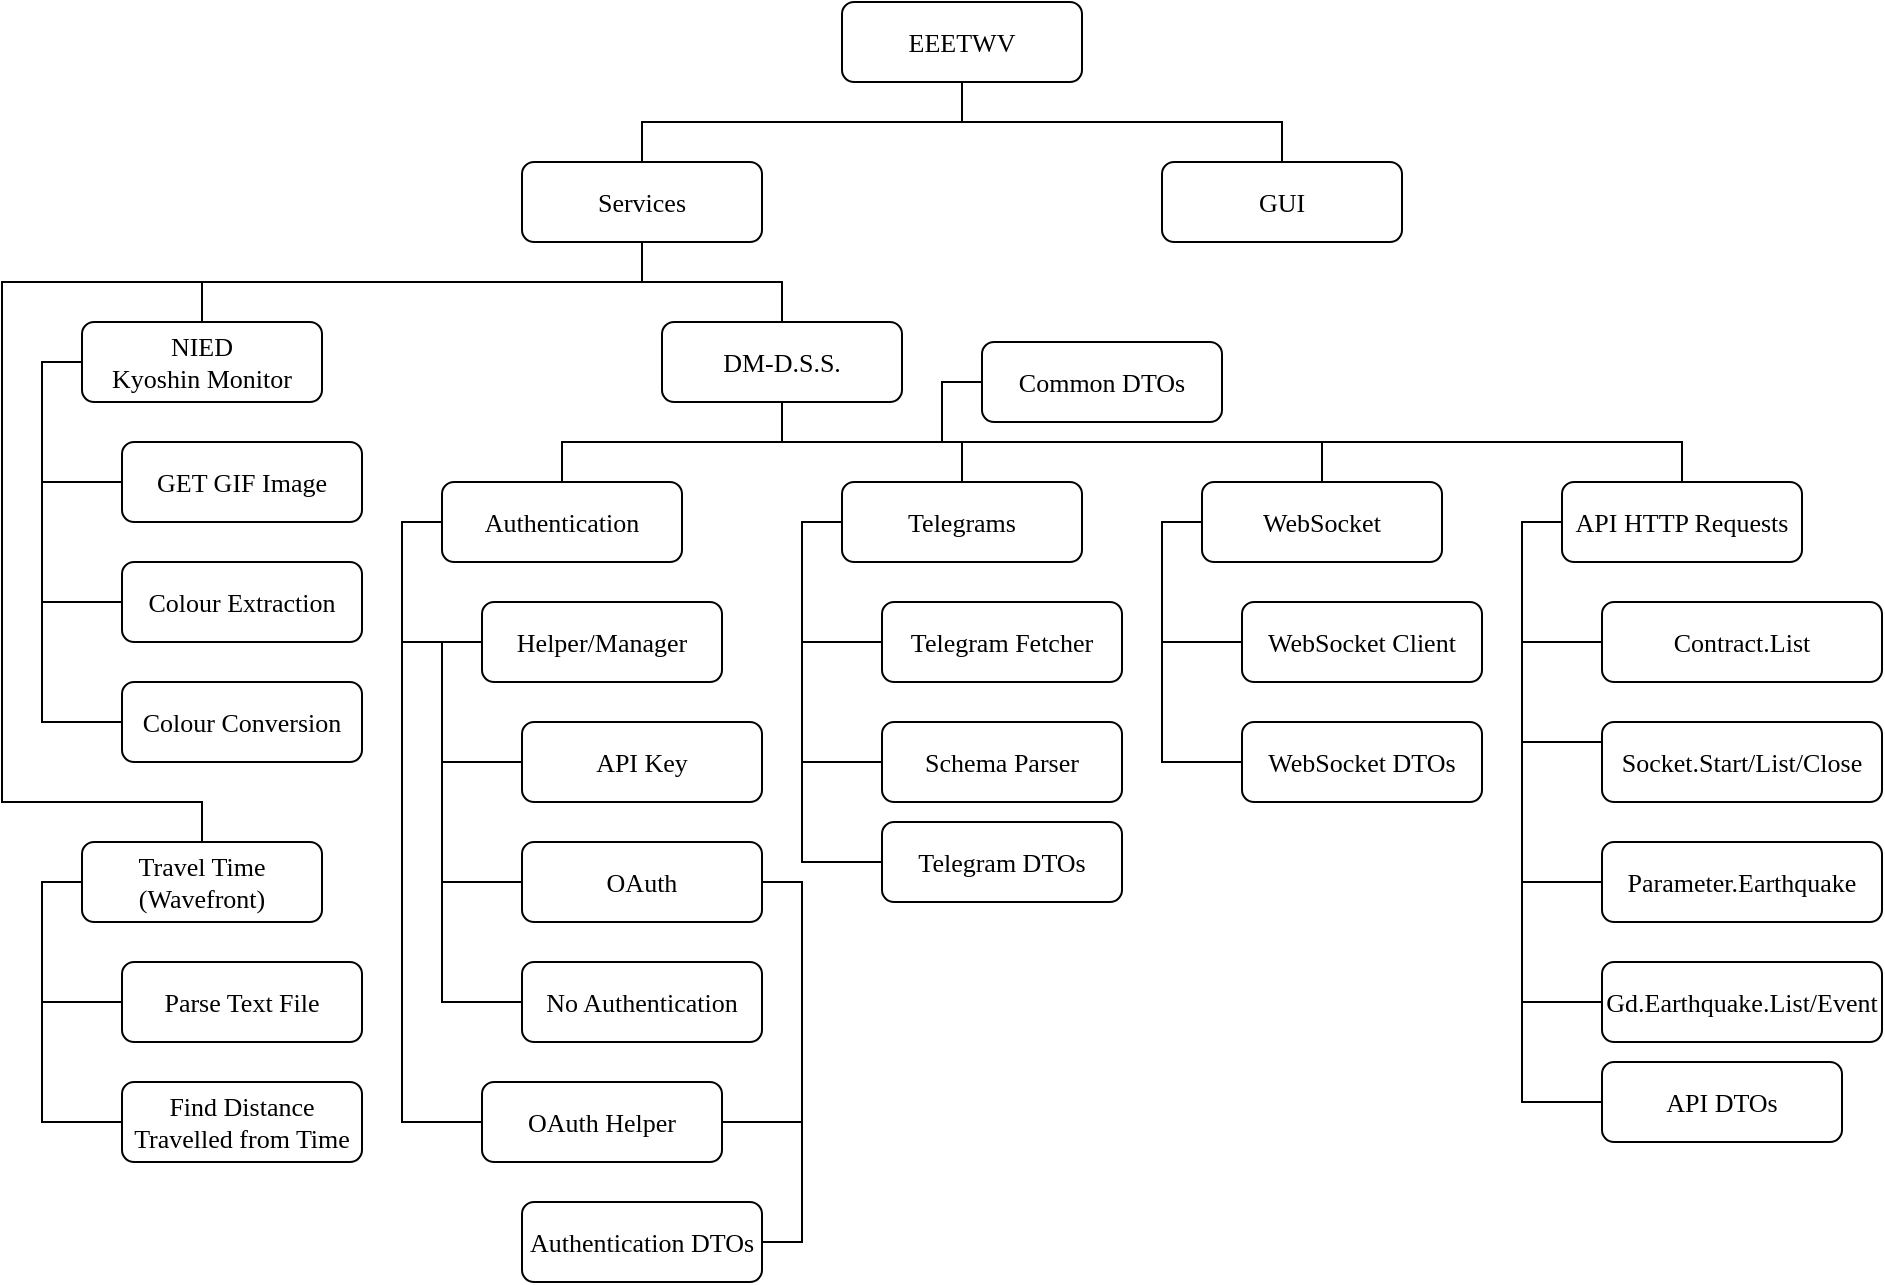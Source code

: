 <mxfile version="26.0.16">
  <diagram name="Page-1" id="eFVO6PPTAemuELiHzvEy">
    <mxGraphModel dx="1257" dy="923" grid="1" gridSize="10" guides="1" tooltips="1" connect="1" arrows="1" fold="1" page="1" pageScale="1" pageWidth="1169" pageHeight="827" math="0" shadow="0">
      <root>
        <mxCell id="0" />
        <mxCell id="1" parent="0" />
        <mxCell id="p5hKiyaJYvkIPfFwVbu1-15" style="edgeStyle=orthogonalEdgeStyle;rounded=0;orthogonalLoop=1;jettySize=auto;html=1;exitX=0.5;exitY=1;exitDx=0;exitDy=0;entryX=0.5;entryY=0;entryDx=0;entryDy=0;endArrow=none;endFill=0;fontSize=13;" parent="1" source="p5hKiyaJYvkIPfFwVbu1-1" target="p5hKiyaJYvkIPfFwVbu1-2" edge="1">
          <mxGeometry relative="1" as="geometry" />
        </mxCell>
        <mxCell id="p5hKiyaJYvkIPfFwVbu1-41" style="edgeStyle=orthogonalEdgeStyle;rounded=0;orthogonalLoop=1;jettySize=auto;html=1;exitX=0.5;exitY=1;exitDx=0;exitDy=0;entryX=0.5;entryY=0;entryDx=0;entryDy=0;endArrow=none;endFill=0;fontSize=13;" parent="1" source="p5hKiyaJYvkIPfFwVbu1-1" target="p5hKiyaJYvkIPfFwVbu1-39" edge="1">
          <mxGeometry relative="1" as="geometry" />
        </mxCell>
        <mxCell id="p5hKiyaJYvkIPfFwVbu1-1" value="EEETWV" style="rounded=1;whiteSpace=wrap;html=1;fontFamily=STIX;fontSize=13;" parent="1" vertex="1">
          <mxGeometry x="440" y="40" width="120" height="40" as="geometry" />
        </mxCell>
        <mxCell id="p5hKiyaJYvkIPfFwVbu1-10" style="edgeStyle=orthogonalEdgeStyle;rounded=0;orthogonalLoop=1;jettySize=auto;html=1;exitX=0.5;exitY=1;exitDx=0;exitDy=0;entryX=0.5;entryY=0;entryDx=0;entryDy=0;endArrow=none;endFill=0;fontSize=13;" parent="1" source="p5hKiyaJYvkIPfFwVbu1-2" target="p5hKiyaJYvkIPfFwVbu1-3" edge="1">
          <mxGeometry relative="1" as="geometry" />
        </mxCell>
        <mxCell id="p5hKiyaJYvkIPfFwVbu1-11" style="edgeStyle=orthogonalEdgeStyle;rounded=0;orthogonalLoop=1;jettySize=auto;html=1;exitX=0.5;exitY=1;exitDx=0;exitDy=0;entryX=0.5;entryY=0;entryDx=0;entryDy=0;endArrow=none;endFill=0;fontSize=13;" parent="1" source="p5hKiyaJYvkIPfFwVbu1-2" target="p5hKiyaJYvkIPfFwVbu1-4" edge="1">
          <mxGeometry relative="1" as="geometry" />
        </mxCell>
        <mxCell id="pkaJBKpk_ZsOEP9_N791-32" style="edgeStyle=orthogonalEdgeStyle;rounded=0;orthogonalLoop=1;jettySize=auto;html=1;exitX=0.5;exitY=1;exitDx=0;exitDy=0;entryX=0.5;entryY=0;entryDx=0;entryDy=0;endArrow=none;startFill=0;" edge="1" parent="1" source="p5hKiyaJYvkIPfFwVbu1-2" target="pkaJBKpk_ZsOEP9_N791-31">
          <mxGeometry relative="1" as="geometry">
            <Array as="points">
              <mxPoint x="340" y="180" />
              <mxPoint x="20" y="180" />
              <mxPoint x="20" y="440" />
              <mxPoint x="120" y="440" />
            </Array>
          </mxGeometry>
        </mxCell>
        <mxCell id="p5hKiyaJYvkIPfFwVbu1-2" value="Services" style="rounded=1;whiteSpace=wrap;html=1;fontFamily=STIX;fontSize=13;" parent="1" vertex="1">
          <mxGeometry x="280" y="120" width="120" height="40" as="geometry" />
        </mxCell>
        <mxCell id="p5hKiyaJYvkIPfFwVbu1-12" style="edgeStyle=orthogonalEdgeStyle;rounded=0;orthogonalLoop=1;jettySize=auto;html=1;exitX=0;exitY=0.5;exitDx=0;exitDy=0;entryX=0;entryY=0.5;entryDx=0;entryDy=0;endArrow=none;endFill=0;fontSize=13;" parent="1" source="p5hKiyaJYvkIPfFwVbu1-3" target="p5hKiyaJYvkIPfFwVbu1-7" edge="1">
          <mxGeometry relative="1" as="geometry" />
        </mxCell>
        <mxCell id="p5hKiyaJYvkIPfFwVbu1-13" style="edgeStyle=orthogonalEdgeStyle;rounded=0;orthogonalLoop=1;jettySize=auto;html=1;exitX=0;exitY=0.5;exitDx=0;exitDy=0;entryX=0;entryY=0.5;entryDx=0;entryDy=0;endArrow=none;endFill=0;fontSize=13;" parent="1" source="p5hKiyaJYvkIPfFwVbu1-3" target="p5hKiyaJYvkIPfFwVbu1-8" edge="1">
          <mxGeometry relative="1" as="geometry" />
        </mxCell>
        <mxCell id="p5hKiyaJYvkIPfFwVbu1-14" style="edgeStyle=orthogonalEdgeStyle;rounded=0;orthogonalLoop=1;jettySize=auto;html=1;exitX=0;exitY=0.5;exitDx=0;exitDy=0;entryX=0;entryY=0.5;entryDx=0;entryDy=0;endArrow=none;endFill=0;fontSize=13;" parent="1" source="p5hKiyaJYvkIPfFwVbu1-3" target="p5hKiyaJYvkIPfFwVbu1-9" edge="1">
          <mxGeometry relative="1" as="geometry" />
        </mxCell>
        <mxCell id="p5hKiyaJYvkIPfFwVbu1-3" value="NIED&lt;div style=&quot;font-size: 13px;&quot;&gt;Kyoshin Monitor&lt;/div&gt;" style="rounded=1;whiteSpace=wrap;html=1;fontFamily=STIX;fontSize=13;" parent="1" vertex="1">
          <mxGeometry x="60" y="200" width="120" height="40" as="geometry" />
        </mxCell>
        <mxCell id="p5hKiyaJYvkIPfFwVbu1-16" style="edgeStyle=orthogonalEdgeStyle;rounded=0;orthogonalLoop=1;jettySize=auto;html=1;exitX=0.5;exitY=1;exitDx=0;exitDy=0;entryX=0.5;entryY=0;entryDx=0;entryDy=0;endArrow=none;endFill=0;fontSize=13;" parent="1" source="p5hKiyaJYvkIPfFwVbu1-4" target="p5hKiyaJYvkIPfFwVbu1-5" edge="1">
          <mxGeometry relative="1" as="geometry">
            <Array as="points">
              <mxPoint x="410" y="260" />
              <mxPoint x="860" y="260" />
            </Array>
          </mxGeometry>
        </mxCell>
        <mxCell id="p5hKiyaJYvkIPfFwVbu1-4" value="DM-D.S.S." style="rounded=1;whiteSpace=wrap;html=1;fontFamily=STIX;fontSize=13;" parent="1" vertex="1">
          <mxGeometry x="350" y="200" width="120" height="40" as="geometry" />
        </mxCell>
        <mxCell id="p5hKiyaJYvkIPfFwVbu1-21" style="edgeStyle=orthogonalEdgeStyle;rounded=0;orthogonalLoop=1;jettySize=auto;html=1;exitX=0;exitY=0.5;exitDx=0;exitDy=0;entryX=0;entryY=0.5;entryDx=0;entryDy=0;endArrow=none;endFill=0;fontSize=13;" parent="1" source="p5hKiyaJYvkIPfFwVbu1-5" target="p5hKiyaJYvkIPfFwVbu1-19" edge="1">
          <mxGeometry relative="1" as="geometry">
            <Array as="points">
              <mxPoint x="780" y="300" />
              <mxPoint x="780" y="360" />
            </Array>
          </mxGeometry>
        </mxCell>
        <mxCell id="p5hKiyaJYvkIPfFwVbu1-22" style="edgeStyle=orthogonalEdgeStyle;rounded=0;orthogonalLoop=1;jettySize=auto;html=1;exitX=0;exitY=0.5;exitDx=0;exitDy=0;entryX=0;entryY=0.5;entryDx=0;entryDy=0;endArrow=none;endFill=0;fontSize=13;" parent="1" source="p5hKiyaJYvkIPfFwVbu1-5" target="p5hKiyaJYvkIPfFwVbu1-20" edge="1">
          <mxGeometry relative="1" as="geometry">
            <Array as="points">
              <mxPoint x="780" y="300" />
              <mxPoint x="780" y="410" />
              <mxPoint x="820" y="410" />
            </Array>
          </mxGeometry>
        </mxCell>
        <mxCell id="p5hKiyaJYvkIPfFwVbu1-5" value="API HTTP Requests" style="rounded=1;whiteSpace=wrap;html=1;fontFamily=STIX;fontSize=13;" parent="1" vertex="1">
          <mxGeometry x="800" y="280" width="120" height="40" as="geometry" />
        </mxCell>
        <mxCell id="p5hKiyaJYvkIPfFwVbu1-33" style="edgeStyle=orthogonalEdgeStyle;rounded=0;orthogonalLoop=1;jettySize=auto;html=1;exitX=0.5;exitY=0;exitDx=0;exitDy=0;entryX=0.5;entryY=1;entryDx=0;entryDy=0;endArrow=none;endFill=0;fontSize=13;" parent="1" source="p5hKiyaJYvkIPfFwVbu1-6" target="p5hKiyaJYvkIPfFwVbu1-4" edge="1">
          <mxGeometry relative="1" as="geometry">
            <Array as="points">
              <mxPoint x="680" y="260" />
              <mxPoint x="410" y="260" />
            </Array>
          </mxGeometry>
        </mxCell>
        <mxCell id="p5hKiyaJYvkIPfFwVbu1-6" value="WebSocket" style="rounded=1;whiteSpace=wrap;html=1;fontFamily=STIX;fontSize=13;" parent="1" vertex="1">
          <mxGeometry x="620" y="280" width="120" height="40" as="geometry" />
        </mxCell>
        <mxCell id="p5hKiyaJYvkIPfFwVbu1-7" value="GET GIF Image" style="rounded=1;whiteSpace=wrap;html=1;fontFamily=STIX;fontSize=13;" parent="1" vertex="1">
          <mxGeometry x="80" y="260" width="120" height="40" as="geometry" />
        </mxCell>
        <mxCell id="p5hKiyaJYvkIPfFwVbu1-8" value="Colour Extraction" style="rounded=1;whiteSpace=wrap;html=1;fontFamily=STIX;fontSize=13;" parent="1" vertex="1">
          <mxGeometry x="80" y="320" width="120" height="40" as="geometry" />
        </mxCell>
        <mxCell id="p5hKiyaJYvkIPfFwVbu1-9" value="&lt;font style=&quot;font-size: 13px;&quot;&gt;Colour Conversion&lt;/font&gt;" style="rounded=1;whiteSpace=wrap;html=1;fontFamily=STIX;fontSize=13;" parent="1" vertex="1">
          <mxGeometry x="80" y="380" width="120" height="40" as="geometry" />
        </mxCell>
        <mxCell id="p5hKiyaJYvkIPfFwVbu1-19" value="Contract.List" style="rounded=1;whiteSpace=wrap;html=1;fontFamily=STIX;fontSize=13;" parent="1" vertex="1">
          <mxGeometry x="820" y="340" width="140" height="40" as="geometry" />
        </mxCell>
        <mxCell id="p5hKiyaJYvkIPfFwVbu1-20" value="Socket.Start/List/Close" style="rounded=1;whiteSpace=wrap;html=1;fontFamily=STIX;fontSize=13;" parent="1" vertex="1">
          <mxGeometry x="820" y="400" width="140" height="40" as="geometry" />
        </mxCell>
        <mxCell id="p5hKiyaJYvkIPfFwVbu1-26" style="edgeStyle=orthogonalEdgeStyle;rounded=0;orthogonalLoop=1;jettySize=auto;html=1;exitX=0;exitY=0.5;exitDx=0;exitDy=0;endArrow=none;endFill=0;fontSize=13;entryX=0;entryY=0.5;entryDx=0;entryDy=0;" parent="1" source="p5hKiyaJYvkIPfFwVbu1-23" edge="1" target="p5hKiyaJYvkIPfFwVbu1-5">
          <mxGeometry relative="1" as="geometry">
            <mxPoint x="870.0" y="310" as="targetPoint" />
          </mxGeometry>
        </mxCell>
        <mxCell id="p5hKiyaJYvkIPfFwVbu1-23" value="Parameter.Earthquake" style="rounded=1;whiteSpace=wrap;html=1;fontFamily=STIX;fontSize=13;" parent="1" vertex="1">
          <mxGeometry x="820" y="460" width="140" height="40" as="geometry" />
        </mxCell>
        <mxCell id="p5hKiyaJYvkIPfFwVbu1-27" style="edgeStyle=orthogonalEdgeStyle;rounded=0;orthogonalLoop=1;jettySize=auto;html=1;exitX=0;exitY=0.5;exitDx=0;exitDy=0;endArrow=none;endFill=0;fontSize=13;entryX=0;entryY=0.5;entryDx=0;entryDy=0;" parent="1" source="p5hKiyaJYvkIPfFwVbu1-24" edge="1" target="p5hKiyaJYvkIPfFwVbu1-5">
          <mxGeometry relative="1" as="geometry">
            <mxPoint x="870.0" y="310" as="targetPoint" />
          </mxGeometry>
        </mxCell>
        <mxCell id="p5hKiyaJYvkIPfFwVbu1-24" value="Gd.Earthquake.List/Event" style="rounded=1;whiteSpace=wrap;html=1;fontFamily=STIX;fontSize=13;" parent="1" vertex="1">
          <mxGeometry x="820" y="520" width="140" height="40" as="geometry" />
        </mxCell>
        <mxCell id="p5hKiyaJYvkIPfFwVbu1-29" style="edgeStyle=orthogonalEdgeStyle;rounded=0;orthogonalLoop=1;jettySize=auto;html=1;exitX=0;exitY=0.5;exitDx=0;exitDy=0;endArrow=none;endFill=0;fontSize=13;entryX=0;entryY=0.5;entryDx=0;entryDy=0;" parent="1" source="p5hKiyaJYvkIPfFwVbu1-25" edge="1" target="p5hKiyaJYvkIPfFwVbu1-5">
          <mxGeometry relative="1" as="geometry">
            <mxPoint x="870.0" y="310" as="targetPoint" />
          </mxGeometry>
        </mxCell>
        <mxCell id="p5hKiyaJYvkIPfFwVbu1-25" value="API DTOs" style="rounded=1;whiteSpace=wrap;html=1;fontFamily=STIX;fontSize=13;" parent="1" vertex="1">
          <mxGeometry x="820" y="570" width="120" height="40" as="geometry" />
        </mxCell>
        <mxCell id="p5hKiyaJYvkIPfFwVbu1-30" value="WebSocket Client" style="rounded=1;whiteSpace=wrap;html=1;fontFamily=STIX;fontSize=13;" parent="1" vertex="1">
          <mxGeometry x="640" y="340" width="120" height="40" as="geometry" />
        </mxCell>
        <mxCell id="p5hKiyaJYvkIPfFwVbu1-38" style="edgeStyle=orthogonalEdgeStyle;rounded=0;orthogonalLoop=1;jettySize=auto;html=1;exitX=0;exitY=0.5;exitDx=0;exitDy=0;endArrow=none;endFill=0;fontSize=13;entryX=0;entryY=0.5;entryDx=0;entryDy=0;" parent="1" source="p5hKiyaJYvkIPfFwVbu1-6" edge="1" target="pkaJBKpk_ZsOEP9_N791-28">
          <mxGeometry relative="1" as="geometry">
            <mxPoint x="700" y="500.0" as="targetPoint" />
            <mxPoint x="630" y="414" as="sourcePoint" />
          </mxGeometry>
        </mxCell>
        <mxCell id="p5hKiyaJYvkIPfFwVbu1-37" style="edgeStyle=orthogonalEdgeStyle;rounded=0;orthogonalLoop=1;jettySize=auto;html=1;exitX=0;exitY=0.5;exitDx=0;exitDy=0;endArrow=none;endFill=0;fontSize=13;entryX=0;entryY=0.5;entryDx=0;entryDy=0;" parent="1" source="p5hKiyaJYvkIPfFwVbu1-30" target="p5hKiyaJYvkIPfFwVbu1-6" edge="1">
          <mxGeometry relative="1" as="geometry">
            <mxPoint x="600" y="300" as="targetPoint" />
          </mxGeometry>
        </mxCell>
        <mxCell id="p5hKiyaJYvkIPfFwVbu1-39" value="GUI" style="rounded=1;whiteSpace=wrap;html=1;fontFamily=STIX;fontSize=13;" parent="1" vertex="1">
          <mxGeometry x="600" y="120" width="120" height="40" as="geometry" />
        </mxCell>
        <mxCell id="pkaJBKpk_ZsOEP9_N791-8" style="edgeStyle=orthogonalEdgeStyle;rounded=0;orthogonalLoop=1;jettySize=auto;html=1;exitX=0.5;exitY=0;exitDx=0;exitDy=0;entryX=0.5;entryY=1;entryDx=0;entryDy=0;endArrow=none;startFill=0;" edge="1" parent="1" source="pkaJBKpk_ZsOEP9_N791-1" target="p5hKiyaJYvkIPfFwVbu1-4">
          <mxGeometry relative="1" as="geometry" />
        </mxCell>
        <mxCell id="pkaJBKpk_ZsOEP9_N791-1" value="Authentication" style="rounded=1;whiteSpace=wrap;html=1;fontFamily=STIX;fontSize=13;" vertex="1" parent="1">
          <mxGeometry x="240" y="280" width="120" height="40" as="geometry" />
        </mxCell>
        <mxCell id="pkaJBKpk_ZsOEP9_N791-13" style="edgeStyle=orthogonalEdgeStyle;rounded=0;orthogonalLoop=1;jettySize=auto;html=1;exitX=0;exitY=0.5;exitDx=0;exitDy=0;entryX=0;entryY=0.5;entryDx=0;entryDy=0;endArrow=none;startFill=0;" edge="1" parent="1" source="pkaJBKpk_ZsOEP9_N791-3" target="pkaJBKpk_ZsOEP9_N791-1">
          <mxGeometry relative="1" as="geometry" />
        </mxCell>
        <mxCell id="pkaJBKpk_ZsOEP9_N791-3" value="Helper/Manager" style="rounded=1;whiteSpace=wrap;html=1;fontFamily=STIX;fontSize=13;" vertex="1" parent="1">
          <mxGeometry x="260" y="340" width="120" height="40" as="geometry" />
        </mxCell>
        <mxCell id="pkaJBKpk_ZsOEP9_N791-14" style="edgeStyle=orthogonalEdgeStyle;rounded=0;orthogonalLoop=1;jettySize=auto;html=1;exitX=0;exitY=0.5;exitDx=0;exitDy=0;entryX=0;entryY=0.5;entryDx=0;entryDy=0;endArrow=none;startFill=0;" edge="1" parent="1" source="pkaJBKpk_ZsOEP9_N791-4" target="pkaJBKpk_ZsOEP9_N791-3">
          <mxGeometry relative="1" as="geometry" />
        </mxCell>
        <mxCell id="pkaJBKpk_ZsOEP9_N791-4" value="API Key" style="rounded=1;whiteSpace=wrap;html=1;fontFamily=STIX;fontSize=13;" vertex="1" parent="1">
          <mxGeometry x="280" y="400" width="120" height="40" as="geometry" />
        </mxCell>
        <mxCell id="pkaJBKpk_ZsOEP9_N791-21" style="edgeStyle=orthogonalEdgeStyle;rounded=0;orthogonalLoop=1;jettySize=auto;html=1;exitX=1;exitY=0.5;exitDx=0;exitDy=0;entryX=1;entryY=0.5;entryDx=0;entryDy=0;endArrow=none;startFill=0;" edge="1" parent="1" source="pkaJBKpk_ZsOEP9_N791-5" target="pkaJBKpk_ZsOEP9_N791-20">
          <mxGeometry relative="1" as="geometry" />
        </mxCell>
        <mxCell id="pkaJBKpk_ZsOEP9_N791-5" value="OAuth Helper" style="rounded=1;whiteSpace=wrap;html=1;fontFamily=STIX;fontSize=13;" vertex="1" parent="1">
          <mxGeometry x="260" y="580" width="120" height="40" as="geometry" />
        </mxCell>
        <mxCell id="pkaJBKpk_ZsOEP9_N791-22" style="edgeStyle=orthogonalEdgeStyle;rounded=0;orthogonalLoop=1;jettySize=auto;html=1;exitX=1;exitY=0.5;exitDx=0;exitDy=0;entryX=1;entryY=0.5;entryDx=0;entryDy=0;endArrow=none;startFill=0;" edge="1" parent="1" source="pkaJBKpk_ZsOEP9_N791-6" target="pkaJBKpk_ZsOEP9_N791-20">
          <mxGeometry relative="1" as="geometry" />
        </mxCell>
        <mxCell id="pkaJBKpk_ZsOEP9_N791-6" value="OAuth" style="rounded=1;whiteSpace=wrap;html=1;fontFamily=STIX;fontSize=13;" vertex="1" parent="1">
          <mxGeometry x="280" y="460" width="120" height="40" as="geometry" />
        </mxCell>
        <mxCell id="pkaJBKpk_ZsOEP9_N791-7" value="No Authentication" style="rounded=1;whiteSpace=wrap;html=1;fontFamily=STIX;fontSize=13;" vertex="1" parent="1">
          <mxGeometry x="280" y="520" width="120" height="40" as="geometry" />
        </mxCell>
        <mxCell id="pkaJBKpk_ZsOEP9_N791-10" style="edgeStyle=orthogonalEdgeStyle;rounded=0;orthogonalLoop=1;jettySize=auto;html=1;exitX=0;exitY=0.5;exitDx=0;exitDy=0;endArrow=none;startFill=0;entryX=0.5;entryY=1;entryDx=0;entryDy=0;" edge="1" parent="1" source="pkaJBKpk_ZsOEP9_N791-9" target="p5hKiyaJYvkIPfFwVbu1-4">
          <mxGeometry relative="1" as="geometry">
            <mxPoint x="470" y="240" as="targetPoint" />
            <Array as="points">
              <mxPoint x="490" y="230" />
              <mxPoint x="490" y="260" />
              <mxPoint x="410" y="260" />
            </Array>
          </mxGeometry>
        </mxCell>
        <mxCell id="pkaJBKpk_ZsOEP9_N791-9" value="Common DTOs" style="rounded=1;whiteSpace=wrap;html=1;fontFamily=STIX;fontSize=13;" vertex="1" parent="1">
          <mxGeometry x="510" y="210" width="120" height="40" as="geometry" />
        </mxCell>
        <mxCell id="pkaJBKpk_ZsOEP9_N791-12" style="edgeStyle=orthogonalEdgeStyle;rounded=0;orthogonalLoop=1;jettySize=auto;html=1;exitX=0.5;exitY=0;exitDx=0;exitDy=0;entryX=0.5;entryY=1;entryDx=0;entryDy=0;endArrow=none;startFill=0;" edge="1" parent="1" source="pkaJBKpk_ZsOEP9_N791-11" target="p5hKiyaJYvkIPfFwVbu1-4">
          <mxGeometry relative="1" as="geometry" />
        </mxCell>
        <mxCell id="pkaJBKpk_ZsOEP9_N791-23" style="edgeStyle=orthogonalEdgeStyle;rounded=0;orthogonalLoop=1;jettySize=auto;html=1;exitX=0;exitY=0.5;exitDx=0;exitDy=0;entryX=0;entryY=0.5;entryDx=0;entryDy=0;endArrow=none;startFill=0;" edge="1" parent="1" source="pkaJBKpk_ZsOEP9_N791-11" target="pkaJBKpk_ZsOEP9_N791-18">
          <mxGeometry relative="1" as="geometry" />
        </mxCell>
        <mxCell id="pkaJBKpk_ZsOEP9_N791-11" value="Telegrams" style="rounded=1;whiteSpace=wrap;html=1;fontFamily=STIX;fontSize=13;" vertex="1" parent="1">
          <mxGeometry x="440" y="280" width="120" height="40" as="geometry" />
        </mxCell>
        <mxCell id="pkaJBKpk_ZsOEP9_N791-15" style="edgeStyle=orthogonalEdgeStyle;rounded=0;orthogonalLoop=1;jettySize=auto;html=1;exitX=0;exitY=0.5;exitDx=0;exitDy=0;entryX=0;entryY=0.5;entryDx=0;entryDy=0;endArrow=none;startFill=0;" edge="1" parent="1" source="pkaJBKpk_ZsOEP9_N791-6" target="pkaJBKpk_ZsOEP9_N791-3">
          <mxGeometry relative="1" as="geometry">
            <mxPoint x="290" y="430" as="sourcePoint" />
            <mxPoint x="270" y="370" as="targetPoint" />
          </mxGeometry>
        </mxCell>
        <mxCell id="pkaJBKpk_ZsOEP9_N791-16" style="edgeStyle=orthogonalEdgeStyle;rounded=0;orthogonalLoop=1;jettySize=auto;html=1;exitX=0;exitY=0.5;exitDx=0;exitDy=0;entryX=0;entryY=0.5;entryDx=0;entryDy=0;endArrow=none;startFill=0;" edge="1" parent="1" source="pkaJBKpk_ZsOEP9_N791-7" target="pkaJBKpk_ZsOEP9_N791-3">
          <mxGeometry relative="1" as="geometry">
            <mxPoint x="290" y="490" as="sourcePoint" />
            <mxPoint x="270" y="370" as="targetPoint" />
          </mxGeometry>
        </mxCell>
        <mxCell id="pkaJBKpk_ZsOEP9_N791-17" style="edgeStyle=orthogonalEdgeStyle;rounded=0;orthogonalLoop=1;jettySize=auto;html=1;exitX=0;exitY=0.5;exitDx=0;exitDy=0;entryX=0;entryY=0.5;entryDx=0;entryDy=0;endArrow=none;startFill=0;" edge="1" parent="1" source="pkaJBKpk_ZsOEP9_N791-5" target="pkaJBKpk_ZsOEP9_N791-1">
          <mxGeometry relative="1" as="geometry">
            <mxPoint x="290" y="550" as="sourcePoint" />
            <mxPoint x="270" y="370" as="targetPoint" />
          </mxGeometry>
        </mxCell>
        <mxCell id="pkaJBKpk_ZsOEP9_N791-18" value="Telegram Fetcher" style="rounded=1;whiteSpace=wrap;html=1;fontFamily=STIX;fontSize=13;" vertex="1" parent="1">
          <mxGeometry x="460" y="340" width="120" height="40" as="geometry" />
        </mxCell>
        <mxCell id="pkaJBKpk_ZsOEP9_N791-24" style="edgeStyle=orthogonalEdgeStyle;rounded=0;orthogonalLoop=1;jettySize=auto;html=1;exitX=0;exitY=0.5;exitDx=0;exitDy=0;entryX=0;entryY=0.5;entryDx=0;entryDy=0;endArrow=none;startFill=0;" edge="1" parent="1" source="pkaJBKpk_ZsOEP9_N791-19" target="pkaJBKpk_ZsOEP9_N791-11">
          <mxGeometry relative="1" as="geometry" />
        </mxCell>
        <mxCell id="pkaJBKpk_ZsOEP9_N791-19" value="Telegram DTOs" style="rounded=1;whiteSpace=wrap;html=1;fontFamily=STIX;fontSize=13;" vertex="1" parent="1">
          <mxGeometry x="460" y="450" width="120" height="40" as="geometry" />
        </mxCell>
        <mxCell id="pkaJBKpk_ZsOEP9_N791-20" value="Authentication DTOs" style="rounded=1;whiteSpace=wrap;html=1;fontFamily=STIX;fontSize=13;" vertex="1" parent="1">
          <mxGeometry x="280" y="640" width="120" height="40" as="geometry" />
        </mxCell>
        <mxCell id="pkaJBKpk_ZsOEP9_N791-26" style="edgeStyle=orthogonalEdgeStyle;rounded=0;orthogonalLoop=1;jettySize=auto;html=1;exitX=0;exitY=0.5;exitDx=0;exitDy=0;entryX=0;entryY=0.5;entryDx=0;entryDy=0;endArrow=none;startFill=0;" edge="1" parent="1" source="pkaJBKpk_ZsOEP9_N791-25" target="pkaJBKpk_ZsOEP9_N791-11">
          <mxGeometry relative="1" as="geometry" />
        </mxCell>
        <mxCell id="pkaJBKpk_ZsOEP9_N791-25" value="Schema&amp;nbsp;&lt;span style=&quot;background-color: transparent; color: light-dark(rgb(0, 0, 0), rgb(255, 255, 255));&quot;&gt;Parser&lt;/span&gt;" style="rounded=1;whiteSpace=wrap;html=1;fontFamily=STIX;fontSize=13;" vertex="1" parent="1">
          <mxGeometry x="460" y="400" width="120" height="40" as="geometry" />
        </mxCell>
        <mxCell id="pkaJBKpk_ZsOEP9_N791-28" value="WebSocket DTOs" style="rounded=1;whiteSpace=wrap;html=1;fontFamily=STIX;fontSize=13;" vertex="1" parent="1">
          <mxGeometry x="640" y="400" width="120" height="40" as="geometry" />
        </mxCell>
        <mxCell id="pkaJBKpk_ZsOEP9_N791-31" value="Travel Time&lt;div&gt;(Wavefront)&lt;/div&gt;" style="rounded=1;whiteSpace=wrap;html=1;fontFamily=STIX;fontSize=13;" vertex="1" parent="1">
          <mxGeometry x="60" y="460" width="120" height="40" as="geometry" />
        </mxCell>
        <mxCell id="pkaJBKpk_ZsOEP9_N791-35" style="edgeStyle=orthogonalEdgeStyle;rounded=0;orthogonalLoop=1;jettySize=auto;html=1;exitX=0;exitY=0.5;exitDx=0;exitDy=0;entryX=0;entryY=0.5;entryDx=0;entryDy=0;endArrow=none;startFill=0;" edge="1" parent="1" source="pkaJBKpk_ZsOEP9_N791-33" target="pkaJBKpk_ZsOEP9_N791-31">
          <mxGeometry relative="1" as="geometry" />
        </mxCell>
        <mxCell id="pkaJBKpk_ZsOEP9_N791-33" value="Parse Text File" style="rounded=1;whiteSpace=wrap;html=1;fontFamily=STIX;fontSize=13;" vertex="1" parent="1">
          <mxGeometry x="80" y="520" width="120" height="40" as="geometry" />
        </mxCell>
        <mxCell id="pkaJBKpk_ZsOEP9_N791-36" style="edgeStyle=orthogonalEdgeStyle;rounded=0;orthogonalLoop=1;jettySize=auto;html=1;exitX=0;exitY=0.5;exitDx=0;exitDy=0;entryX=0;entryY=0.5;entryDx=0;entryDy=0;endArrow=none;startFill=0;" edge="1" parent="1" source="pkaJBKpk_ZsOEP9_N791-34" target="pkaJBKpk_ZsOEP9_N791-31">
          <mxGeometry relative="1" as="geometry" />
        </mxCell>
        <mxCell id="pkaJBKpk_ZsOEP9_N791-34" value="Find Distance Travelled from Time" style="rounded=1;whiteSpace=wrap;html=1;fontFamily=STIX;fontSize=13;" vertex="1" parent="1">
          <mxGeometry x="80" y="580" width="120" height="40" as="geometry" />
        </mxCell>
      </root>
    </mxGraphModel>
  </diagram>
</mxfile>
